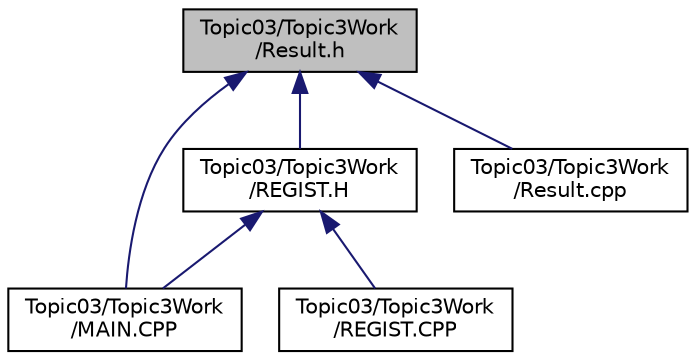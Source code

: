 digraph "Topic03/Topic3Work/Result.h"
{
  edge [fontname="Helvetica",fontsize="10",labelfontname="Helvetica",labelfontsize="10"];
  node [fontname="Helvetica",fontsize="10",shape=record];
  Node4 [label="Topic03/Topic3Work\l/Result.h",height=0.2,width=0.4,color="black", fillcolor="grey75", style="filled", fontcolor="black"];
  Node4 -> Node5 [dir="back",color="midnightblue",fontsize="10",style="solid",fontname="Helvetica"];
  Node5 [label="Topic03/Topic3Work\l/REGIST.H",height=0.2,width=0.4,color="black", fillcolor="white", style="filled",URL="$_topic03_2_topic3_work_2_r_e_g_i_s_t_8_h.html"];
  Node5 -> Node6 [dir="back",color="midnightblue",fontsize="10",style="solid",fontname="Helvetica"];
  Node6 [label="Topic03/Topic3Work\l/MAIN.CPP",height=0.2,width=0.4,color="black", fillcolor="white", style="filled",URL="$_topic03_2_topic3_work_2main_8cpp.html"];
  Node5 -> Node7 [dir="back",color="midnightblue",fontsize="10",style="solid",fontname="Helvetica"];
  Node7 [label="Topic03/Topic3Work\l/REGIST.CPP",height=0.2,width=0.4,color="black", fillcolor="white", style="filled",URL="$_topic03_2_topic3_work_2_r_e_g_i_s_t_8_c_p_p.html"];
  Node4 -> Node6 [dir="back",color="midnightblue",fontsize="10",style="solid",fontname="Helvetica"];
  Node4 -> Node8 [dir="back",color="midnightblue",fontsize="10",style="solid",fontname="Helvetica"];
  Node8 [label="Topic03/Topic3Work\l/Result.cpp",height=0.2,width=0.4,color="black", fillcolor="white", style="filled",URL="$_topic03_2_topic3_work_2_result_8cpp.html"];
}
